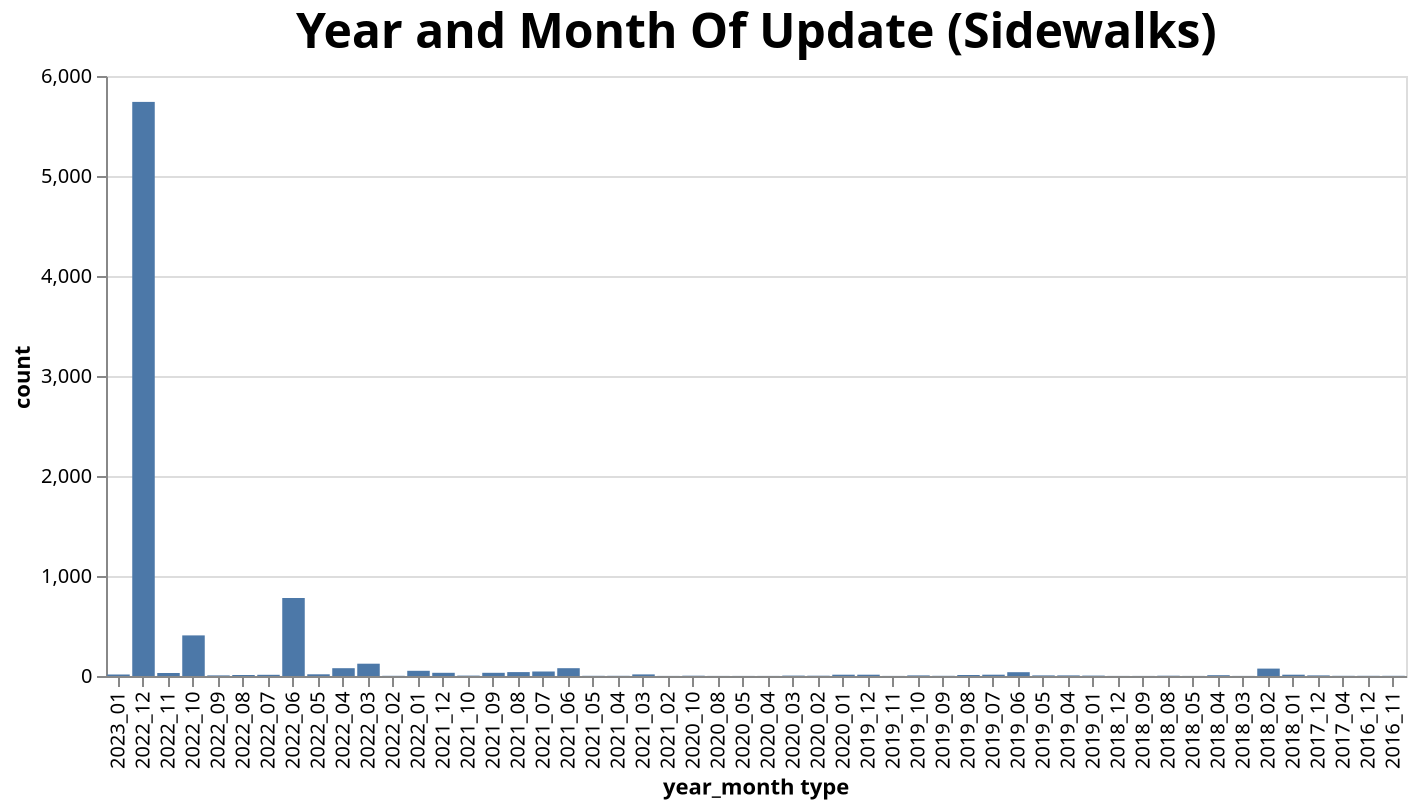 {
  "config": {
    "view": {
      "continuousWidth": 300,
      "continuousHeight": 300
    },
    "title": {
      "fontSize": 24
    }
  },
  "data": {
    "name": "data-5abe50cfeee292670916facf15d2772b"
  },
  "mark": {
    "type": "bar"
  },
  "encoding": {
    "tooltip": [
      {
        "field": "percent",
        "type": "nominal"
      }
    ],
    "x": {
      "field": "year_month type",
      "sort": "-x",
      "type": "nominal"
    },
    "y": {
      "field": "count",
      "type": "quantitative"
    }
  },
  "height": 300,
  "params": [
    {
      "name": "param_8",
      "select": {
        "type": "interval",
        "encodings": [
          "x",
          "y"
        ]
      },
      "bind": "scales"
    }
  ],
  "title": "Year and Month Of Update (Sidewalks)",
  "width": 650,
  "$schema": "https://vega.github.io/schema/vega-lite/v5.json",
  "datasets": {
    "data-5abe50cfeee292670916facf15d2772b": [
      {
        "year_month type": "2022_12",
        "count": 5741,
        "percent": "73.96%"
      },
      {
        "year_month type": "2022_06",
        "count": 780,
        "percent": "10.05%"
      },
      {
        "year_month type": "2022_10",
        "count": 406,
        "percent": "5.23%"
      },
      {
        "year_month type": "2022_03",
        "count": 123,
        "percent": "1.58%"
      },
      {
        "year_month type": "2021_06",
        "count": 78,
        "percent": "1.0%"
      },
      {
        "year_month type": "2022_04",
        "count": 78,
        "percent": "1.0%"
      },
      {
        "year_month type": "2018_02",
        "count": 74,
        "percent": "0.95%"
      },
      {
        "year_month type": "2022_01",
        "count": 52,
        "percent": "0.67%"
      },
      {
        "year_month type": "2021_07",
        "count": 45,
        "percent": "0.58%"
      },
      {
        "year_month type": "2021_08",
        "count": 39,
        "percent": "0.5%"
      },
      {
        "year_month type": "2019_06",
        "count": 38,
        "percent": "0.49%"
      },
      {
        "year_month type": "2021_09",
        "count": 32,
        "percent": "0.41%"
      },
      {
        "year_month type": "2021_12",
        "count": 32,
        "percent": "0.41%"
      },
      {
        "year_month type": "2022_11",
        "count": 30,
        "percent": "0.39%"
      },
      {
        "year_month type": "2022_05",
        "count": 17,
        "percent": "0.22%"
      },
      {
        "year_month type": "2021_03",
        "count": 16,
        "percent": "0.21%"
      },
      {
        "year_month type": "2023_01",
        "count": 15,
        "percent": "0.19%"
      },
      {
        "year_month type": "2018_01",
        "count": 13,
        "percent": "0.17%"
      },
      {
        "year_month type": "2019_07",
        "count": 13,
        "percent": "0.17%"
      },
      {
        "year_month type": "2019_12",
        "count": 13,
        "percent": "0.17%"
      },
      {
        "year_month type": "2020_01",
        "count": 13,
        "percent": "0.17%"
      },
      {
        "year_month type": "2022_07",
        "count": 12,
        "percent": "0.15%"
      },
      {
        "year_month type": "2022_08",
        "count": 10,
        "percent": "0.13%"
      },
      {
        "year_month type": "2019_08",
        "count": 10,
        "percent": "0.13%"
      },
      {
        "year_month type": "2018_04",
        "count": 8,
        "percent": "0.1%"
      },
      {
        "year_month type": "2019_10",
        "count": 6,
        "percent": "0.08%"
      },
      {
        "year_month type": "2017_12",
        "count": 6,
        "percent": "0.08%"
      },
      {
        "year_month type": "2019_04",
        "count": 6,
        "percent": "0.08%"
      },
      {
        "year_month type": "2022_09",
        "count": 6,
        "percent": "0.08%"
      },
      {
        "year_month type": "2019_05",
        "count": 6,
        "percent": "0.08%"
      },
      {
        "year_month type": "2020_03",
        "count": 4,
        "percent": "0.05%"
      },
      {
        "year_month type": "2021_10",
        "count": 4,
        "percent": "0.05%"
      },
      {
        "year_month type": "2019_01",
        "count": 4,
        "percent": "0.05%"
      },
      {
        "year_month type": "2020_10",
        "count": 3,
        "percent": "0.04%"
      },
      {
        "year_month type": "2020_02",
        "count": 3,
        "percent": "0.04%"
      },
      {
        "year_month type": "2018_08",
        "count": 3,
        "percent": "0.04%"
      },
      {
        "year_month type": "2021_04",
        "count": 2,
        "percent": "0.03%"
      },
      {
        "year_month type": "2017_04",
        "count": 2,
        "percent": "0.03%"
      },
      {
        "year_month type": "2019_09",
        "count": 2,
        "percent": "0.03%"
      },
      {
        "year_month type": "2016_12",
        "count": 2,
        "percent": "0.03%"
      },
      {
        "year_month type": "2021_05",
        "count": 2,
        "percent": "0.03%"
      },
      {
        "year_month type": "2016_11",
        "count": 2,
        "percent": "0.03%"
      },
      {
        "year_month type": "2022_02",
        "count": 2,
        "percent": "0.03%"
      },
      {
        "year_month type": "2021_02",
        "count": 1,
        "percent": "0.01%"
      },
      {
        "year_month type": "2020_08",
        "count": 1,
        "percent": "0.01%"
      },
      {
        "year_month type": "2020_04",
        "count": 1,
        "percent": "0.01%"
      },
      {
        "year_month type": "2019_11",
        "count": 1,
        "percent": "0.01%"
      },
      {
        "year_month type": "2018_12",
        "count": 1,
        "percent": "0.01%"
      },
      {
        "year_month type": "2018_09",
        "count": 1,
        "percent": "0.01%"
      },
      {
        "year_month type": "2018_05",
        "count": 1,
        "percent": "0.01%"
      },
      {
        "year_month type": "2018_03",
        "count": 1,
        "percent": "0.01%"
      },
      {
        "year_month type": "2020_05",
        "count": 1,
        "percent": "0.01%"
      }
    ]
  }
}